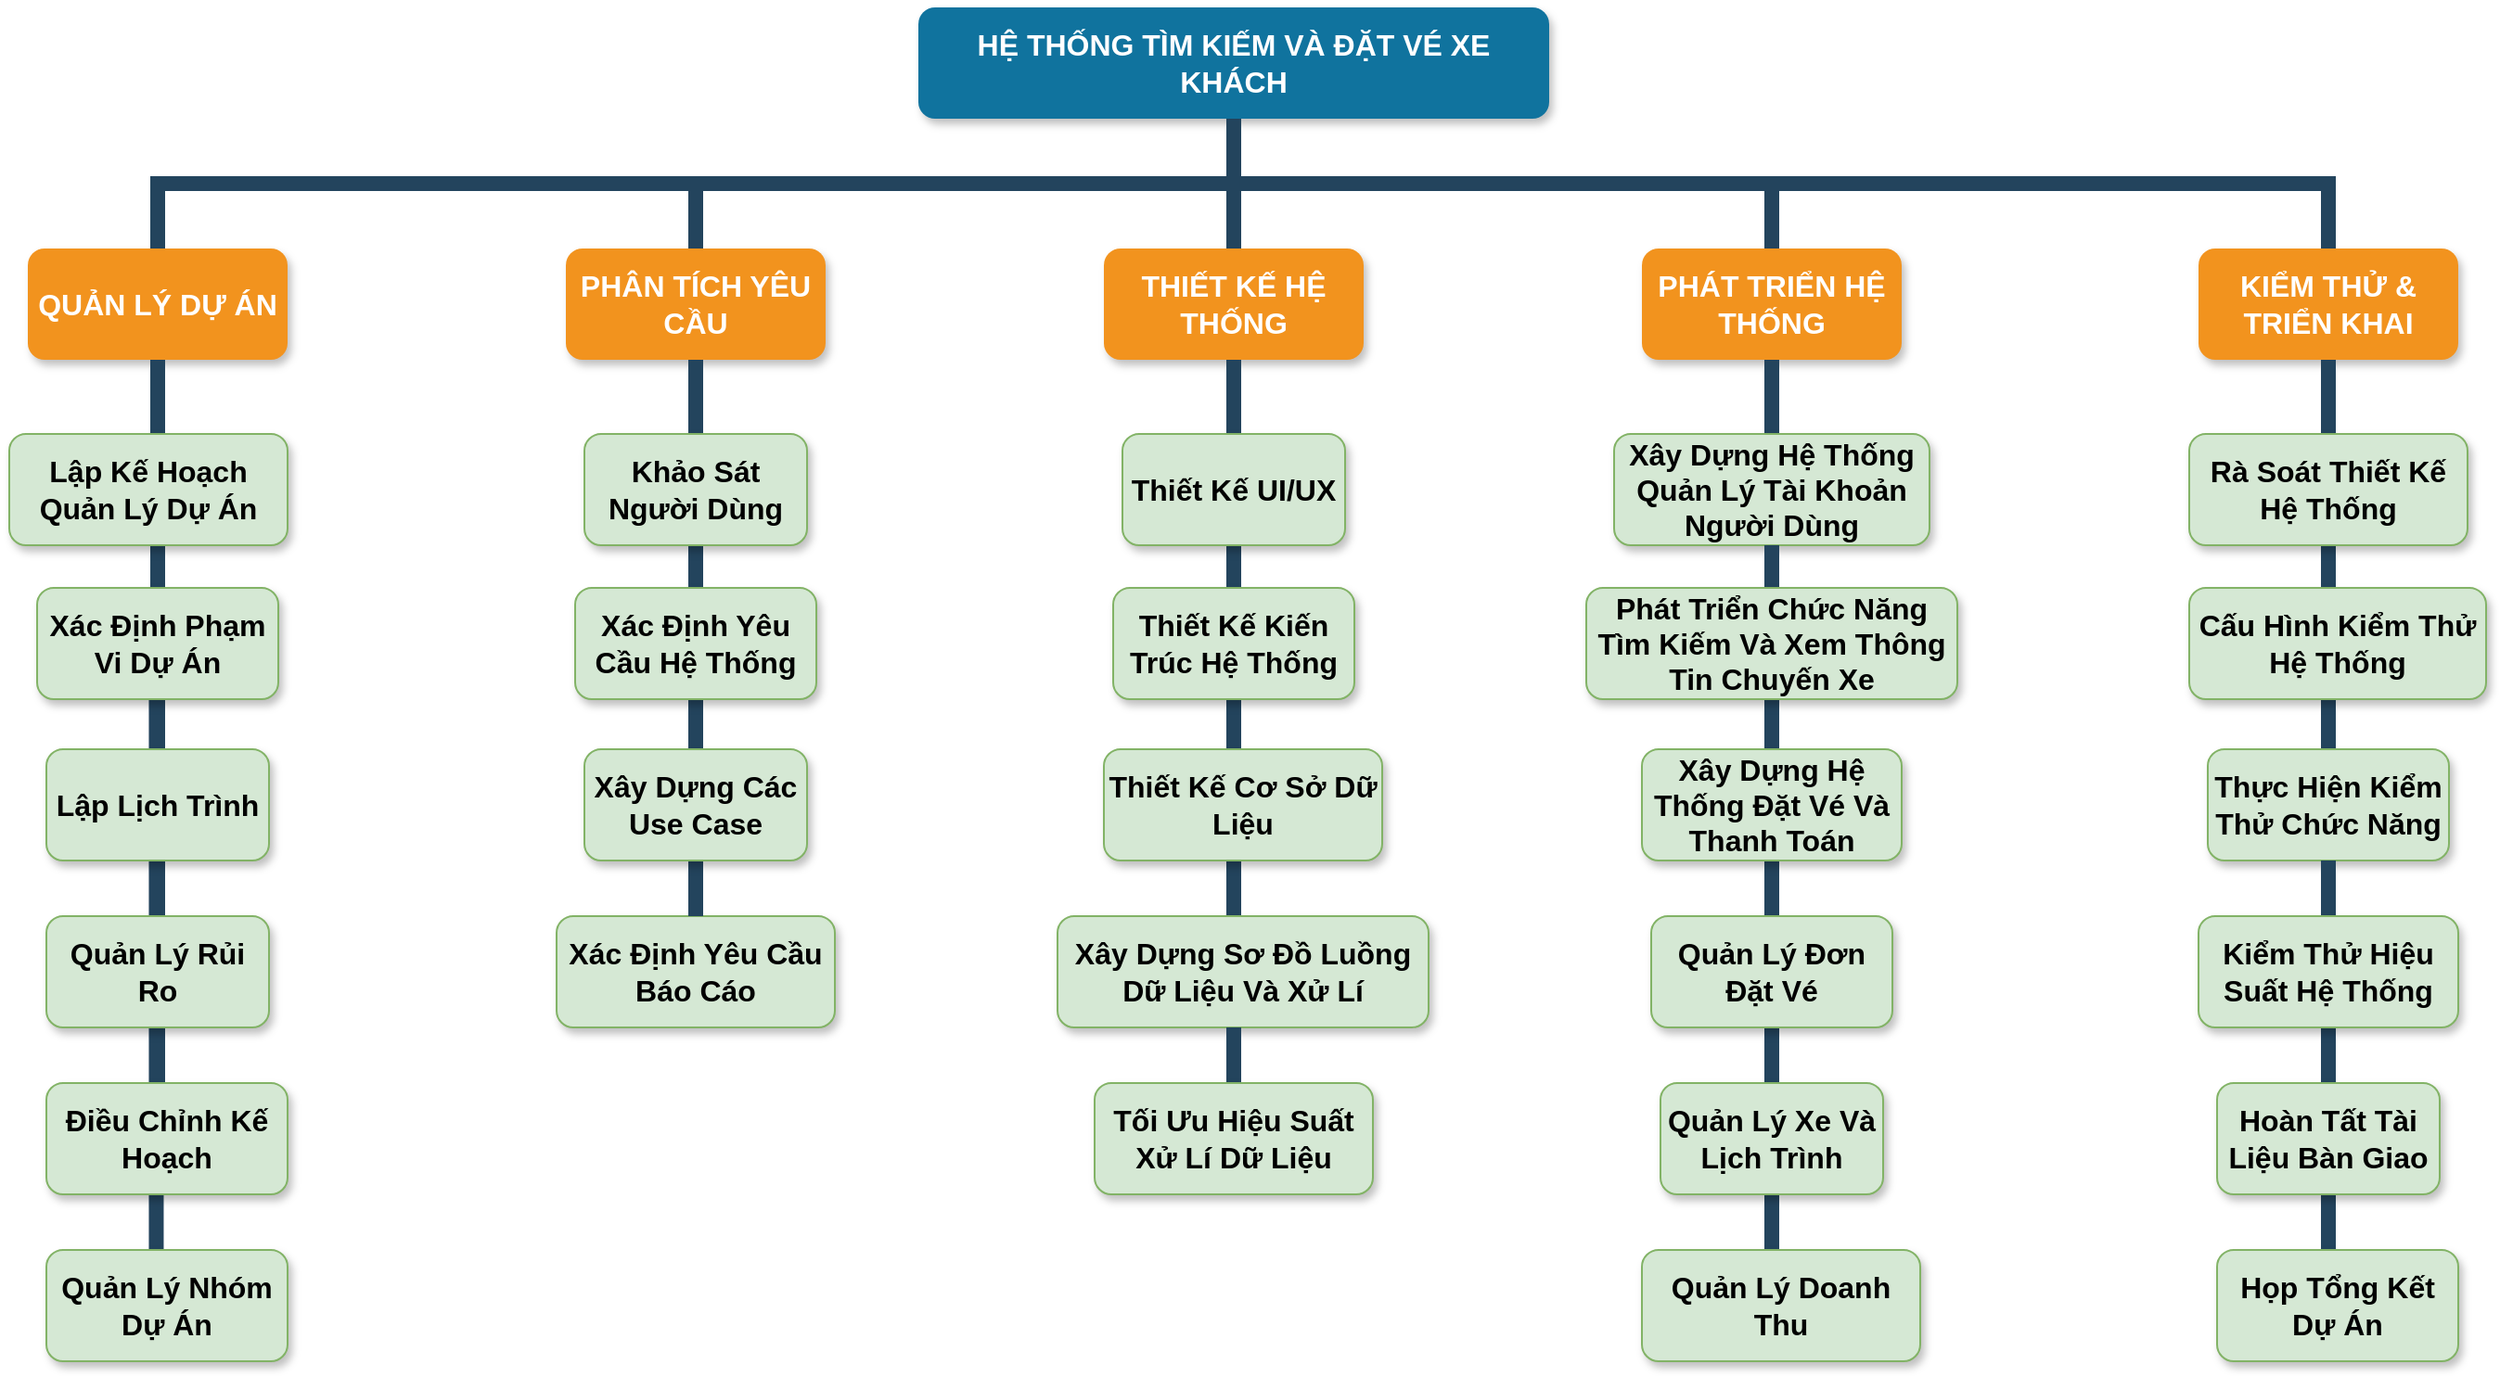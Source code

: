 <mxfile version="26.1.0">
  <diagram name="Page-1" id="64c3da0e-402f-94eb-ee01-a36477274f13">
    <mxGraphModel dx="1615" dy="857" grid="1" gridSize="10" guides="1" tooltips="1" connect="1" arrows="1" fold="1" page="1" pageScale="1" pageWidth="1169" pageHeight="826" background="none" math="0" shadow="0">
      <root>
        <mxCell id="0" />
        <mxCell id="1" parent="0" />
        <mxCell id="sYwMIt4QZfdmsy1AFqIN-311" value="" style="edgeStyle=elbowEdgeStyle;elbow=horizontal;rounded=0;fontColor=#000000;endArrow=none;endFill=0;strokeWidth=8;strokeColor=#23445D;fontSize=16;fontStyle=1;fontFamily=Helvetica;" edge="1" parent="1">
          <mxGeometry width="100" height="100" relative="1" as="geometry">
            <mxPoint x="389.23" y="413" as="sourcePoint" />
            <mxPoint x="389.73" y="730" as="targetPoint" />
            <Array as="points">
              <mxPoint x="389.23" y="583" />
            </Array>
          </mxGeometry>
        </mxCell>
        <mxCell id="2" value="HỆ THỐNG TÌM KIẾM VÀ ĐẶT VÉ XE KHÁCH" style="whiteSpace=wrap;rounded=1;shadow=1;fillColor=#10739E;strokeColor=none;fontColor=#FFFFFF;fontStyle=1;fontSize=16;fontFamily=Helvetica;" parent="1" vertex="1">
          <mxGeometry x="800" y="40" width="340" height="60" as="geometry" />
        </mxCell>
        <mxCell id="3" value="QUẢN LÝ DỰ ÁN" style="whiteSpace=wrap;rounded=1;fillColor=#F2931E;strokeColor=none;shadow=1;fontColor=#FFFFFF;fontStyle=1;fontSize=16;fontFamily=Helvetica;" parent="1" vertex="1">
          <mxGeometry x="320" y="170.0" width="140" height="60" as="geometry" />
        </mxCell>
        <mxCell id="4" value="PHÂN TÍCH YÊU CẦU" style="whiteSpace=wrap;rounded=1;fillColor=#F2931E;strokeColor=none;shadow=1;fontColor=#FFFFFF;fontStyle=1;fontSize=16;fontFamily=Helvetica;" parent="1" vertex="1">
          <mxGeometry x="610" y="170.0" width="140" height="60" as="geometry" />
        </mxCell>
        <mxCell id="6" value="THIẾT KẾ HỆ THỐNG" style="whiteSpace=wrap;rounded=1;fillColor=#F2931E;strokeColor=none;shadow=1;fontColor=#FFFFFF;fontStyle=1;fontSize=16;fontFamily=Helvetica;" parent="1" vertex="1">
          <mxGeometry x="900" y="170.0" width="140" height="60" as="geometry" />
        </mxCell>
        <mxCell id="7" value="PHÁT TRIỂN HỆ THỐNG" style="whiteSpace=wrap;rounded=1;fillColor=#F2931E;strokeColor=none;shadow=1;fontColor=#FFFFFF;fontStyle=1;fontSize=16;fontFamily=Helvetica;" parent="1" vertex="1">
          <mxGeometry x="1190" y="170.0" width="140" height="60" as="geometry" />
        </mxCell>
        <mxCell id="8" value="KIỂM THỬ &amp; TRIỂN KHAI" style="whiteSpace=wrap;rounded=1;fillColor=#F2931E;strokeColor=none;shadow=1;fontColor=#FFFFFF;fontStyle=1;fontSize=16;fontFamily=Helvetica;" parent="1" vertex="1">
          <mxGeometry x="1490" y="170.0" width="140" height="60" as="geometry" />
        </mxCell>
        <mxCell id="103" value="" style="edgeStyle=elbowEdgeStyle;elbow=vertical;rounded=0;fontColor=#000000;endArrow=none;endFill=0;strokeWidth=8;strokeColor=#23445D;fontSize=16;fontStyle=1;fontFamily=Helvetica;" parent="1" source="3" edge="1">
          <mxGeometry width="100" height="100" relative="1" as="geometry">
            <mxPoint x="180" y="290" as="sourcePoint" />
            <mxPoint x="390" y="300" as="targetPoint" />
          </mxGeometry>
        </mxCell>
        <mxCell id="105" value="" style="edgeStyle=elbowEdgeStyle;elbow=horizontal;rounded=0;fontColor=#000000;endArrow=none;endFill=0;strokeWidth=8;strokeColor=#23445D;exitX=0.5;exitY=1;exitDx=0;exitDy=0;fontSize=16;fontStyle=1;fontFamily=Helvetica;" parent="1" source="3" target="23" edge="1">
          <mxGeometry width="100" height="100" relative="1" as="geometry">
            <mxPoint x="410" y="300.0" as="sourcePoint" />
            <mxPoint x="450" y="350" as="targetPoint" />
            <Array as="points">
              <mxPoint x="390" y="350" />
            </Array>
          </mxGeometry>
        </mxCell>
        <mxCell id="106" value="" style="edgeStyle=elbowEdgeStyle;elbow=horizontal;rounded=0;fontColor=#000000;endArrow=none;endFill=0;strokeWidth=8;strokeColor=#23445D;exitX=0.5;exitY=1;exitDx=0;exitDy=0;fontSize=16;fontStyle=1;fontFamily=Helvetica;" parent="1" source="3" target="24" edge="1">
          <mxGeometry width="100" height="100" relative="1" as="geometry">
            <mxPoint x="410" y="300.0" as="sourcePoint" />
            <mxPoint x="420" y="410" as="targetPoint" />
            <Array as="points">
              <mxPoint x="390" y="370" />
            </Array>
          </mxGeometry>
        </mxCell>
        <mxCell id="107" value="" style="edgeStyle=elbowEdgeStyle;elbow=horizontal;rounded=0;fontColor=#000000;endArrow=none;endFill=0;strokeWidth=8;strokeColor=#23445D;exitX=0.5;exitY=1;exitDx=0;exitDy=0;fontSize=16;fontStyle=1;fontFamily=Helvetica;" parent="1" source="3" target="27" edge="1">
          <mxGeometry width="100" height="100" relative="1" as="geometry">
            <mxPoint x="410" y="300.0" as="sourcePoint" />
            <mxPoint x="420" y="410" as="targetPoint" />
            <Array as="points">
              <mxPoint x="390" y="510" />
            </Array>
          </mxGeometry>
        </mxCell>
        <mxCell id="109" value="" style="edgeStyle=elbowEdgeStyle;elbow=horizontal;rounded=0;fontColor=#000000;endArrow=none;endFill=0;strokeWidth=8;strokeColor=#23445D;exitX=0.5;exitY=1;exitDx=0;exitDy=0;fontSize=16;fontStyle=1;fontFamily=Helvetica;" parent="1" source="25" target="26" edge="1">
          <mxGeometry width="100" height="100" relative="1" as="geometry">
            <mxPoint x="410" y="300.0" as="sourcePoint" />
            <mxPoint x="440" y="430" as="targetPoint" />
            <Array as="points">
              <mxPoint x="390" y="380" />
            </Array>
          </mxGeometry>
        </mxCell>
        <mxCell id="110" value="" style="edgeStyle=elbowEdgeStyle;elbow=horizontal;rounded=0;fontColor=#000000;endArrow=none;endFill=0;strokeWidth=8;strokeColor=#23445D;fontSize=16;fontStyle=1;fontFamily=Helvetica;" parent="1" target="25" edge="1">
          <mxGeometry width="100" height="100" relative="1" as="geometry">
            <mxPoint x="390" y="230" as="sourcePoint" />
            <mxPoint x="450" y="440" as="targetPoint" />
            <Array as="points">
              <mxPoint x="390" y="400" />
            </Array>
          </mxGeometry>
        </mxCell>
        <mxCell id="229" value="" style="edgeStyle=elbowEdgeStyle;elbow=vertical;rounded=0;fontColor=#000000;endArrow=none;endFill=0;strokeWidth=8;strokeColor=#23445D;fontSize=16;fontStyle=1;fontFamily=Helvetica;" parent="1" source="2" target="3" edge="1">
          <mxGeometry width="100" height="100" relative="1" as="geometry">
            <mxPoint x="540" y="140" as="sourcePoint" />
            <mxPoint x="640" y="40" as="targetPoint" />
          </mxGeometry>
        </mxCell>
        <mxCell id="230" value="" style="edgeStyle=elbowEdgeStyle;elbow=vertical;rounded=0;fontColor=#000000;endArrow=none;endFill=0;strokeWidth=8;strokeColor=#23445D;fontSize=16;fontStyle=1;fontFamily=Helvetica;" parent="1" source="2" target="4" edge="1">
          <mxGeometry width="100" height="100" relative="1" as="geometry">
            <mxPoint x="550" y="150" as="sourcePoint" />
            <mxPoint x="650" y="50" as="targetPoint" />
          </mxGeometry>
        </mxCell>
        <mxCell id="231" value="" style="edgeStyle=elbowEdgeStyle;elbow=vertical;rounded=0;fontColor=#000000;endArrow=none;endFill=0;strokeWidth=8;strokeColor=#23445D;fontSize=16;fontStyle=1;fontFamily=Helvetica;" parent="1" source="2" target="6" edge="1">
          <mxGeometry width="100" height="100" relative="1" as="geometry">
            <mxPoint x="560" y="160" as="sourcePoint" />
            <mxPoint x="660" y="60" as="targetPoint" />
          </mxGeometry>
        </mxCell>
        <mxCell id="232" value="" style="edgeStyle=elbowEdgeStyle;elbow=vertical;rounded=0;fontColor=#000000;endArrow=none;endFill=0;strokeWidth=8;strokeColor=#23445D;fontSize=16;fontStyle=1;fontFamily=Helvetica;" parent="1" source="2" target="7" edge="1">
          <mxGeometry width="100" height="100" relative="1" as="geometry">
            <mxPoint x="570" y="170" as="sourcePoint" />
            <mxPoint x="670" y="70" as="targetPoint" />
          </mxGeometry>
        </mxCell>
        <mxCell id="233" value="" style="edgeStyle=elbowEdgeStyle;elbow=vertical;rounded=0;fontColor=#000000;endArrow=none;endFill=0;strokeWidth=8;strokeColor=#23445D;fontSize=16;fontStyle=1;fontFamily=Helvetica;" parent="1" source="2" target="8" edge="1">
          <mxGeometry width="100" height="100" relative="1" as="geometry">
            <mxPoint x="580" y="180" as="sourcePoint" />
            <mxPoint x="680" y="80" as="targetPoint" />
          </mxGeometry>
        </mxCell>
        <mxCell id="sYwMIt4QZfdmsy1AFqIN-235" style="edgeStyle=orthogonalEdgeStyle;rounded=0;orthogonalLoop=1;jettySize=auto;html=1;exitX=0.5;exitY=1;exitDx=0;exitDy=0;fontSize=16;fontStyle=1;fontFamily=Helvetica;" edge="1" parent="1" source="2" target="2">
          <mxGeometry relative="1" as="geometry" />
        </mxCell>
        <mxCell id="sYwMIt4QZfdmsy1AFqIN-244" value="Xác Định Yêu Cầu Báo Cáo" style="whiteSpace=wrap;rounded=1;fillColor=#d5e8d4;strokeColor=#82b366;shadow=1;fontStyle=1;fontSize=16;fontFamily=Helvetica;" vertex="1" parent="1">
          <mxGeometry x="605" y="530" width="150" height="60" as="geometry" />
        </mxCell>
        <mxCell id="sYwMIt4QZfdmsy1AFqIN-246" value="" style="edgeStyle=elbowEdgeStyle;elbow=vertical;rounded=0;fontColor=#000000;endArrow=none;endFill=0;strokeWidth=8;strokeColor=#23445D;fontSize=16;fontStyle=1;fontFamily=Helvetica;" edge="1" parent="1">
          <mxGeometry width="100" height="100" relative="1" as="geometry">
            <mxPoint x="680" y="230" as="sourcePoint" />
            <mxPoint x="680" y="300" as="targetPoint" />
          </mxGeometry>
        </mxCell>
        <mxCell id="sYwMIt4QZfdmsy1AFqIN-247" value="" style="edgeStyle=elbowEdgeStyle;elbow=horizontal;rounded=0;fontColor=#000000;endArrow=none;endFill=0;strokeWidth=8;strokeColor=#23445D;exitX=0.5;exitY=1;exitDx=0;exitDy=0;fontSize=16;fontStyle=1;fontFamily=Helvetica;" edge="1" parent="1" target="sYwMIt4QZfdmsy1AFqIN-241">
          <mxGeometry width="100" height="100" relative="1" as="geometry">
            <mxPoint x="680" y="230" as="sourcePoint" />
            <mxPoint x="740" y="350" as="targetPoint" />
            <Array as="points">
              <mxPoint x="680" y="350" />
            </Array>
          </mxGeometry>
        </mxCell>
        <mxCell id="sYwMIt4QZfdmsy1AFqIN-248" value="" style="edgeStyle=elbowEdgeStyle;elbow=horizontal;rounded=0;fontColor=#000000;endArrow=none;endFill=0;strokeWidth=8;strokeColor=#23445D;exitX=0.5;exitY=1;exitDx=0;exitDy=0;fontSize=16;fontStyle=1;fontFamily=Helvetica;" edge="1" parent="1" target="sYwMIt4QZfdmsy1AFqIN-242">
          <mxGeometry width="100" height="100" relative="1" as="geometry">
            <mxPoint x="680" y="230" as="sourcePoint" />
            <mxPoint x="710" y="410" as="targetPoint" />
            <Array as="points">
              <mxPoint x="680" y="370" />
            </Array>
          </mxGeometry>
        </mxCell>
        <mxCell id="sYwMIt4QZfdmsy1AFqIN-250" value="" style="edgeStyle=elbowEdgeStyle;elbow=horizontal;rounded=0;fontColor=#000000;endArrow=none;endFill=0;strokeWidth=8;strokeColor=#23445D;exitX=0.5;exitY=1;exitDx=0;exitDy=0;fontSize=16;fontStyle=1;fontFamily=Helvetica;" edge="1" parent="1" target="sYwMIt4QZfdmsy1AFqIN-244" source="sYwMIt4QZfdmsy1AFqIN-242">
          <mxGeometry width="100" height="100" relative="1" as="geometry">
            <mxPoint x="680" y="230" as="sourcePoint" />
            <mxPoint x="730" y="430" as="targetPoint" />
            <Array as="points">
              <mxPoint x="680" y="380" />
            </Array>
          </mxGeometry>
        </mxCell>
        <mxCell id="sYwMIt4QZfdmsy1AFqIN-257" value="" style="edgeStyle=elbowEdgeStyle;elbow=vertical;rounded=0;fontColor=#000000;endArrow=none;endFill=0;strokeWidth=8;strokeColor=#23445D;fontSize=16;fontStyle=1;fontFamily=Helvetica;" edge="1" parent="1">
          <mxGeometry width="100" height="100" relative="1" as="geometry">
            <mxPoint x="970" y="230" as="sourcePoint" />
            <mxPoint x="970" y="300" as="targetPoint" />
          </mxGeometry>
        </mxCell>
        <mxCell id="sYwMIt4QZfdmsy1AFqIN-258" value="" style="edgeStyle=elbowEdgeStyle;elbow=horizontal;rounded=0;fontColor=#000000;endArrow=none;endFill=0;strokeWidth=8;strokeColor=#23445D;exitX=0.5;exitY=1;exitDx=0;exitDy=0;fontSize=16;fontStyle=1;fontFamily=Helvetica;" edge="1" parent="1" target="sYwMIt4QZfdmsy1AFqIN-252">
          <mxGeometry width="100" height="100" relative="1" as="geometry">
            <mxPoint x="970" y="230" as="sourcePoint" />
            <mxPoint x="1030" y="350" as="targetPoint" />
            <Array as="points">
              <mxPoint x="970" y="350" />
            </Array>
          </mxGeometry>
        </mxCell>
        <mxCell id="sYwMIt4QZfdmsy1AFqIN-259" value="" style="edgeStyle=elbowEdgeStyle;elbow=horizontal;rounded=0;fontColor=#000000;endArrow=none;endFill=0;strokeWidth=8;strokeColor=#23445D;exitX=0.5;exitY=1;exitDx=0;exitDy=0;fontSize=16;fontStyle=1;fontFamily=Helvetica;" edge="1" parent="1" target="sYwMIt4QZfdmsy1AFqIN-253">
          <mxGeometry width="100" height="100" relative="1" as="geometry">
            <mxPoint x="970" y="230" as="sourcePoint" />
            <mxPoint x="1000" y="410" as="targetPoint" />
            <Array as="points">
              <mxPoint x="970" y="370" />
            </Array>
          </mxGeometry>
        </mxCell>
        <mxCell id="sYwMIt4QZfdmsy1AFqIN-262" value="" style="edgeStyle=elbowEdgeStyle;elbow=horizontal;rounded=0;fontColor=#000000;endArrow=none;endFill=0;strokeWidth=8;strokeColor=#23445D;fontSize=16;fontStyle=1;fontFamily=Helvetica;" edge="1" parent="1" target="sYwMIt4QZfdmsy1AFqIN-254" source="sYwMIt4QZfdmsy1AFqIN-252">
          <mxGeometry width="100" height="100" relative="1" as="geometry">
            <mxPoint x="970" y="230" as="sourcePoint" />
            <mxPoint x="1030" y="440" as="targetPoint" />
            <Array as="points">
              <mxPoint x="970" y="400" />
            </Array>
          </mxGeometry>
        </mxCell>
        <mxCell id="sYwMIt4QZfdmsy1AFqIN-268" value="" style="edgeStyle=elbowEdgeStyle;elbow=vertical;rounded=0;fontColor=#000000;endArrow=none;endFill=0;strokeWidth=8;strokeColor=#23445D;fontSize=16;fontStyle=1;fontFamily=Helvetica;" edge="1" parent="1">
          <mxGeometry width="100" height="100" relative="1" as="geometry">
            <mxPoint x="1260" y="230" as="sourcePoint" />
            <mxPoint x="1260" y="300" as="targetPoint" />
          </mxGeometry>
        </mxCell>
        <mxCell id="sYwMIt4QZfdmsy1AFqIN-269" value="" style="edgeStyle=elbowEdgeStyle;elbow=horizontal;rounded=0;fontColor=#000000;endArrow=none;endFill=0;strokeWidth=8;strokeColor=#23445D;exitX=0.5;exitY=1;exitDx=0;exitDy=0;fontSize=16;fontStyle=1;fontFamily=Helvetica;" edge="1" parent="1" target="sYwMIt4QZfdmsy1AFqIN-263">
          <mxGeometry width="100" height="100" relative="1" as="geometry">
            <mxPoint x="1260" y="230" as="sourcePoint" />
            <mxPoint x="1320" y="350" as="targetPoint" />
            <Array as="points">
              <mxPoint x="1260" y="350" />
            </Array>
          </mxGeometry>
        </mxCell>
        <mxCell id="sYwMIt4QZfdmsy1AFqIN-270" value="" style="edgeStyle=elbowEdgeStyle;elbow=horizontal;rounded=0;fontColor=#000000;endArrow=none;endFill=0;strokeWidth=8;strokeColor=#23445D;exitX=0.5;exitY=1;exitDx=0;exitDy=0;fontSize=16;fontStyle=1;fontFamily=Helvetica;" edge="1" parent="1" target="sYwMIt4QZfdmsy1AFqIN-264">
          <mxGeometry width="100" height="100" relative="1" as="geometry">
            <mxPoint x="1260" y="230" as="sourcePoint" />
            <mxPoint x="1290" y="410" as="targetPoint" />
            <Array as="points">
              <mxPoint x="1260" y="370" />
            </Array>
          </mxGeometry>
        </mxCell>
        <mxCell id="sYwMIt4QZfdmsy1AFqIN-271" value="" style="edgeStyle=elbowEdgeStyle;elbow=horizontal;rounded=0;fontColor=#000000;endArrow=none;endFill=0;strokeWidth=8;strokeColor=#23445D;exitX=0.5;exitY=1;exitDx=0;exitDy=0;fontSize=16;fontStyle=1;fontFamily=Helvetica;" edge="1" parent="1" target="sYwMIt4QZfdmsy1AFqIN-267">
          <mxGeometry width="100" height="100" relative="1" as="geometry">
            <mxPoint x="1260" y="230" as="sourcePoint" />
            <mxPoint x="1290" y="410" as="targetPoint" />
            <Array as="points">
              <mxPoint x="1260" y="510" />
            </Array>
          </mxGeometry>
        </mxCell>
        <mxCell id="sYwMIt4QZfdmsy1AFqIN-272" value="" style="edgeStyle=elbowEdgeStyle;elbow=horizontal;rounded=0;fontColor=#000000;endArrow=none;endFill=0;strokeWidth=8;strokeColor=#23445D;exitX=0.5;exitY=1;exitDx=0;exitDy=0;fontSize=16;fontStyle=1;fontFamily=Helvetica;" edge="1" parent="1" target="sYwMIt4QZfdmsy1AFqIN-266">
          <mxGeometry width="100" height="100" relative="1" as="geometry">
            <mxPoint x="1260" y="230" as="sourcePoint" />
            <mxPoint x="1310" y="430" as="targetPoint" />
            <Array as="points">
              <mxPoint x="1260" y="380" />
            </Array>
          </mxGeometry>
        </mxCell>
        <mxCell id="sYwMIt4QZfdmsy1AFqIN-273" value="" style="edgeStyle=elbowEdgeStyle;elbow=horizontal;rounded=0;fontColor=#000000;endArrow=none;endFill=0;strokeWidth=8;strokeColor=#23445D;fontSize=16;fontStyle=1;fontFamily=Helvetica;" edge="1" parent="1" target="sYwMIt4QZfdmsy1AFqIN-265">
          <mxGeometry width="100" height="100" relative="1" as="geometry">
            <mxPoint x="1260" y="230" as="sourcePoint" />
            <mxPoint x="1320" y="440" as="targetPoint" />
            <Array as="points">
              <mxPoint x="1260" y="400" />
            </Array>
          </mxGeometry>
        </mxCell>
        <mxCell id="sYwMIt4QZfdmsy1AFqIN-290" value="" style="edgeStyle=elbowEdgeStyle;elbow=vertical;rounded=0;fontColor=#000000;endArrow=none;endFill=0;strokeWidth=8;strokeColor=#23445D;fontSize=16;fontStyle=1;fontFamily=Helvetica;" edge="1" parent="1">
          <mxGeometry width="100" height="100" relative="1" as="geometry">
            <mxPoint x="1560" y="230" as="sourcePoint" />
            <mxPoint x="1560" y="300" as="targetPoint" />
          </mxGeometry>
        </mxCell>
        <mxCell id="sYwMIt4QZfdmsy1AFqIN-291" value="" style="edgeStyle=elbowEdgeStyle;elbow=horizontal;rounded=0;fontColor=#000000;endArrow=none;endFill=0;strokeWidth=8;strokeColor=#23445D;exitX=0.5;exitY=1;exitDx=0;exitDy=0;fontSize=16;fontStyle=1;fontFamily=Helvetica;" edge="1" parent="1" target="sYwMIt4QZfdmsy1AFqIN-285">
          <mxGeometry width="100" height="100" relative="1" as="geometry">
            <mxPoint x="1560" y="230" as="sourcePoint" />
            <mxPoint x="1620" y="350" as="targetPoint" />
            <Array as="points">
              <mxPoint x="1560" y="350" />
            </Array>
          </mxGeometry>
        </mxCell>
        <mxCell id="sYwMIt4QZfdmsy1AFqIN-292" value="" style="edgeStyle=elbowEdgeStyle;elbow=horizontal;rounded=0;fontColor=#000000;endArrow=none;endFill=0;strokeWidth=8;strokeColor=#23445D;exitX=0.5;exitY=1;exitDx=0;exitDy=0;fontSize=16;fontStyle=1;fontFamily=Helvetica;" edge="1" parent="1" target="sYwMIt4QZfdmsy1AFqIN-286">
          <mxGeometry width="100" height="100" relative="1" as="geometry">
            <mxPoint x="1560" y="230" as="sourcePoint" />
            <mxPoint x="1590" y="410" as="targetPoint" />
            <Array as="points">
              <mxPoint x="1560" y="370" />
            </Array>
          </mxGeometry>
        </mxCell>
        <mxCell id="sYwMIt4QZfdmsy1AFqIN-294" value="" style="edgeStyle=elbowEdgeStyle;elbow=horizontal;rounded=0;fontColor=#000000;endArrow=none;endFill=0;strokeWidth=8;strokeColor=#23445D;exitX=0.5;exitY=1;exitDx=0;exitDy=0;fontSize=16;fontStyle=1;fontFamily=Helvetica;" edge="1" parent="1" target="sYwMIt4QZfdmsy1AFqIN-288">
          <mxGeometry width="100" height="100" relative="1" as="geometry">
            <mxPoint x="1560" y="230" as="sourcePoint" />
            <mxPoint x="1610" y="430" as="targetPoint" />
            <Array as="points">
              <mxPoint x="1560" y="380" />
            </Array>
          </mxGeometry>
        </mxCell>
        <mxCell id="sYwMIt4QZfdmsy1AFqIN-295" value="" style="edgeStyle=elbowEdgeStyle;elbow=horizontal;rounded=0;fontColor=#000000;endArrow=none;endFill=0;strokeWidth=8;strokeColor=#23445D;fontSize=16;fontStyle=1;fontFamily=Helvetica;" edge="1" parent="1" target="sYwMIt4QZfdmsy1AFqIN-287">
          <mxGeometry width="100" height="100" relative="1" as="geometry">
            <mxPoint x="1560" y="230" as="sourcePoint" />
            <mxPoint x="1620" y="440" as="targetPoint" />
            <Array as="points">
              <mxPoint x="1560" y="400" />
            </Array>
          </mxGeometry>
        </mxCell>
        <mxCell id="sYwMIt4QZfdmsy1AFqIN-296" value="" style="edgeStyle=elbowEdgeStyle;elbow=horizontal;rounded=0;fontColor=#000000;endArrow=none;endFill=0;strokeWidth=8;strokeColor=#23445D;exitX=0.5;exitY=1;exitDx=0;exitDy=0;fontSize=16;fontStyle=1;fontFamily=Helvetica;" edge="1" parent="1" source="sYwMIt4QZfdmsy1AFqIN-267">
          <mxGeometry width="100" height="100" relative="1" as="geometry">
            <mxPoint x="1260" y="310" as="sourcePoint" />
            <mxPoint x="1290" y="750" as="targetPoint" />
            <Array as="points">
              <mxPoint x="1260" y="590" />
            </Array>
          </mxGeometry>
        </mxCell>
        <mxCell id="sYwMIt4QZfdmsy1AFqIN-305" value="" style="edgeStyle=elbowEdgeStyle;elbow=horizontal;rounded=0;fontColor=#000000;endArrow=none;endFill=0;strokeWidth=8;strokeColor=#23445D;exitX=0.5;exitY=1;exitDx=0;exitDy=0;fontSize=16;fontStyle=1;fontFamily=Helvetica;" edge="1" parent="1">
          <mxGeometry width="100" height="100" relative="1" as="geometry">
            <mxPoint x="1560" y="310" as="sourcePoint" />
            <mxPoint x="1590" y="670" as="targetPoint" />
            <Array as="points">
              <mxPoint x="1560" y="460" />
            </Array>
          </mxGeometry>
        </mxCell>
        <mxCell id="26" value="Quản Lý Rủi Ro" style="whiteSpace=wrap;rounded=1;fillColor=#d5e8d4;strokeColor=#82b366;shadow=1;fontStyle=1;fontSize=16;fontFamily=Helvetica;" parent="1" vertex="1">
          <mxGeometry x="330.0" y="530.0" width="120" height="60" as="geometry" />
        </mxCell>
        <mxCell id="27" value="Điều Chỉnh Kế Hoạch" style="whiteSpace=wrap;rounded=1;fillColor=#d5e8d4;strokeColor=#82b366;shadow=1;fontStyle=1;fontSize=16;fontFamily=Helvetica;" parent="1" vertex="1">
          <mxGeometry x="330" y="620" width="130" height="60" as="geometry" />
        </mxCell>
        <mxCell id="sYwMIt4QZfdmsy1AFqIN-297" value="Quản Lý Nhóm Dự Án" style="whiteSpace=wrap;rounded=1;fillColor=#d5e8d4;strokeColor=#82b366;shadow=1;fontStyle=1;fontSize=16;fontFamily=Helvetica;" vertex="1" parent="1">
          <mxGeometry x="330" y="710" width="130" height="60" as="geometry" />
        </mxCell>
        <mxCell id="sYwMIt4QZfdmsy1AFqIN-312" value="" style="edgeStyle=elbowEdgeStyle;elbow=horizontal;rounded=0;fontColor=#000000;endArrow=none;endFill=0;strokeWidth=8;strokeColor=#23445D;exitX=0.5;exitY=1;exitDx=0;exitDy=0;fontSize=16;fontStyle=1;fontFamily=Helvetica;" edge="1" parent="1" source="3" target="25">
          <mxGeometry width="100" height="100" relative="1" as="geometry">
            <mxPoint x="390" y="230" as="sourcePoint" />
            <mxPoint x="390" y="530" as="targetPoint" />
            <Array as="points" />
          </mxGeometry>
        </mxCell>
        <mxCell id="25" value="Lập Lịch Trình" style="whiteSpace=wrap;rounded=1;fillColor=#d5e8d4;strokeColor=#82b366;shadow=1;fontStyle=1;fontSize=16;fontFamily=Helvetica;" parent="1" vertex="1">
          <mxGeometry x="330.0" y="440.0" width="120" height="60" as="geometry" />
        </mxCell>
        <mxCell id="23" value="Lập Kế Hoạch Quản Lý Dự Án" style="whiteSpace=wrap;rounded=1;fillColor=#d5e8d4;strokeColor=#82b366;shadow=1;fontStyle=1;fontSize=16;fontFamily=Helvetica;" parent="1" vertex="1">
          <mxGeometry x="310" y="270" width="150" height="60" as="geometry" />
        </mxCell>
        <mxCell id="24" value="Xác Định Phạm Vi Dự Án" style="whiteSpace=wrap;rounded=1;fillColor=#d5e8d4;strokeColor=#82b366;shadow=1;fontStyle=1;fontSize=16;fontFamily=Helvetica;" parent="1" vertex="1">
          <mxGeometry x="325" y="353" width="130" height="60" as="geometry" />
        </mxCell>
        <mxCell id="sYwMIt4QZfdmsy1AFqIN-313" value="" style="edgeStyle=elbowEdgeStyle;elbow=horizontal;rounded=0;fontColor=#000000;endArrow=none;endFill=0;strokeWidth=8;strokeColor=#23445D;fontSize=16;fontStyle=1;fontFamily=Helvetica;" edge="1" parent="1" target="sYwMIt4QZfdmsy1AFqIN-242">
          <mxGeometry width="100" height="100" relative="1" as="geometry">
            <mxPoint x="680" y="230" as="sourcePoint" />
            <mxPoint x="710" y="510" as="targetPoint" />
            <Array as="points" />
          </mxGeometry>
        </mxCell>
        <mxCell id="sYwMIt4QZfdmsy1AFqIN-314" value="" style="edgeStyle=elbowEdgeStyle;elbow=horizontal;rounded=0;fontColor=#000000;endArrow=none;endFill=0;strokeWidth=8;strokeColor=#23445D;exitX=0.5;exitY=1;exitDx=0;exitDy=0;fontSize=16;fontStyle=1;fontFamily=Helvetica;" edge="1" parent="1" target="sYwMIt4QZfdmsy1AFqIN-242">
          <mxGeometry width="100" height="100" relative="1" as="geometry">
            <mxPoint x="680" y="230" as="sourcePoint" />
            <mxPoint x="710" y="590" as="targetPoint" />
            <Array as="points" />
          </mxGeometry>
        </mxCell>
        <mxCell id="sYwMIt4QZfdmsy1AFqIN-242" value="Xác Định Yêu Cầu Hệ Thống" style="whiteSpace=wrap;rounded=1;fillColor=#d5e8d4;strokeColor=#82b366;shadow=1;fontStyle=1;fontSize=16;fontFamily=Helvetica;" vertex="1" parent="1">
          <mxGeometry x="615" y="353" width="130" height="60" as="geometry" />
        </mxCell>
        <mxCell id="sYwMIt4QZfdmsy1AFqIN-241" value="Khảo Sát Người Dùng" style="whiteSpace=wrap;rounded=1;fillColor=#d5e8d4;strokeColor=#82b366;shadow=1;fontStyle=1;fontSize=16;fontFamily=Helvetica;" vertex="1" parent="1">
          <mxGeometry x="620" y="270.0" width="120" height="60" as="geometry" />
        </mxCell>
        <mxCell id="sYwMIt4QZfdmsy1AFqIN-243" value="Xây Dựng Các Use Case" style="whiteSpace=wrap;rounded=1;fillColor=#d5e8d4;strokeColor=#82b366;shadow=1;fontStyle=1;fontSize=16;fontFamily=Helvetica;" vertex="1" parent="1">
          <mxGeometry x="620" y="440.0" width="120" height="60" as="geometry" />
        </mxCell>
        <mxCell id="sYwMIt4QZfdmsy1AFqIN-315" value="" style="edgeStyle=elbowEdgeStyle;elbow=horizontal;rounded=0;fontColor=#000000;endArrow=none;endFill=0;strokeWidth=8;strokeColor=#23445D;fontSize=16;fontStyle=1;fontFamily=Helvetica;" edge="1" parent="1" target="sYwMIt4QZfdmsy1AFqIN-252">
          <mxGeometry width="100" height="100" relative="1" as="geometry">
            <mxPoint x="970" y="230" as="sourcePoint" />
            <mxPoint x="1000" y="510" as="targetPoint" />
            <Array as="points" />
          </mxGeometry>
        </mxCell>
        <mxCell id="sYwMIt4QZfdmsy1AFqIN-252" value="Thiết Kế UI/UX" style="whiteSpace=wrap;rounded=1;fillColor=#d5e8d4;strokeColor=#82b366;shadow=1;fontStyle=1;fontSize=16;fontFamily=Helvetica;" vertex="1" parent="1">
          <mxGeometry x="910" y="270.0" width="120" height="60" as="geometry" />
        </mxCell>
        <mxCell id="sYwMIt4QZfdmsy1AFqIN-316" value="" style="edgeStyle=elbowEdgeStyle;elbow=horizontal;rounded=0;fontColor=#000000;endArrow=none;endFill=0;strokeWidth=8;strokeColor=#23445D;fontSize=16;fontStyle=1;fontFamily=Helvetica;" edge="1" parent="1" target="sYwMIt4QZfdmsy1AFqIN-299">
          <mxGeometry width="100" height="100" relative="1" as="geometry">
            <mxPoint x="970" y="390" as="sourcePoint" />
            <mxPoint x="1000" y="670" as="targetPoint" />
            <Array as="points" />
          </mxGeometry>
        </mxCell>
        <mxCell id="sYwMIt4QZfdmsy1AFqIN-299" value="Xây Dựng Sơ Đồ Luồng Dữ Liệu Và Xử Lí" style="whiteSpace=wrap;rounded=1;fillColor=#d5e8d4;strokeColor=#82b366;shadow=1;fontStyle=1;fontSize=16;fontFamily=Helvetica;" vertex="1" parent="1">
          <mxGeometry x="875" y="530" width="200" height="60" as="geometry" />
        </mxCell>
        <mxCell id="sYwMIt4QZfdmsy1AFqIN-317" value="" style="edgeStyle=elbowEdgeStyle;elbow=horizontal;rounded=0;fontColor=#000000;endArrow=none;endFill=0;strokeWidth=8;strokeColor=#23445D;fontSize=16;fontStyle=1;fontFamily=Helvetica;" edge="1" parent="1" source="sYwMIt4QZfdmsy1AFqIN-299" target="sYwMIt4QZfdmsy1AFqIN-301">
          <mxGeometry width="100" height="100" relative="1" as="geometry">
            <mxPoint x="970" y="590" as="sourcePoint" />
            <mxPoint x="1000" y="670" as="targetPoint" />
            <Array as="points" />
          </mxGeometry>
        </mxCell>
        <mxCell id="sYwMIt4QZfdmsy1AFqIN-301" value="Tối Ưu Hiệu Suất Xử Lí Dữ Liệu" style="whiteSpace=wrap;rounded=1;fillColor=#d5e8d4;strokeColor=#82b366;shadow=1;fontStyle=1;fontSize=16;fontFamily=Helvetica;" vertex="1" parent="1">
          <mxGeometry x="895" y="620" width="150" height="60" as="geometry" />
        </mxCell>
        <mxCell id="sYwMIt4QZfdmsy1AFqIN-253" value="Thiết Kế Kiến Trúc Hệ Thống" style="whiteSpace=wrap;rounded=1;fillColor=#d5e8d4;strokeColor=#82b366;shadow=1;fontStyle=1;fontSize=16;fontFamily=Helvetica;" vertex="1" parent="1">
          <mxGeometry x="905" y="353" width="130" height="60" as="geometry" />
        </mxCell>
        <mxCell id="sYwMIt4QZfdmsy1AFqIN-254" value="Thiết Kế Cơ Sở Dữ Liệu" style="whiteSpace=wrap;rounded=1;fillColor=#d5e8d4;strokeColor=#82b366;shadow=1;fontStyle=1;fontSize=16;fontFamily=Helvetica;" vertex="1" parent="1">
          <mxGeometry x="900" y="440" width="150" height="60" as="geometry" />
        </mxCell>
        <mxCell id="sYwMIt4QZfdmsy1AFqIN-318" value="" style="edgeStyle=elbowEdgeStyle;elbow=horizontal;rounded=0;fontColor=#000000;endArrow=none;endFill=0;strokeWidth=8;strokeColor=#23445D;exitX=0.5;exitY=1;exitDx=0;exitDy=0;fontSize=16;fontStyle=1;fontFamily=Helvetica;" edge="1" parent="1" target="sYwMIt4QZfdmsy1AFqIN-263">
          <mxGeometry width="100" height="100" relative="1" as="geometry">
            <mxPoint x="1260" y="310" as="sourcePoint" />
            <mxPoint x="1290" y="750" as="targetPoint" />
            <Array as="points" />
          </mxGeometry>
        </mxCell>
        <mxCell id="sYwMIt4QZfdmsy1AFqIN-263" value="Xây Dựng Hệ Thống Quản Lý Tài Khoản Người Dùng" style="whiteSpace=wrap;rounded=1;fillColor=#d5e8d4;strokeColor=#82b366;shadow=1;fontStyle=1;fontSize=16;fontFamily=Helvetica;" vertex="1" parent="1">
          <mxGeometry x="1175" y="270" width="170" height="60" as="geometry" />
        </mxCell>
        <mxCell id="sYwMIt4QZfdmsy1AFqIN-319" value="" style="edgeStyle=elbowEdgeStyle;elbow=horizontal;rounded=0;fontColor=#000000;endArrow=none;endFill=0;strokeWidth=8;strokeColor=#23445D;exitX=0.5;exitY=1;exitDx=0;exitDy=0;fontSize=16;fontStyle=1;fontFamily=Helvetica;" edge="1" parent="1" source="sYwMIt4QZfdmsy1AFqIN-263" target="sYwMIt4QZfdmsy1AFqIN-267">
          <mxGeometry width="100" height="100" relative="1" as="geometry">
            <mxPoint x="1260" y="330" as="sourcePoint" />
            <mxPoint x="1290" y="750" as="targetPoint" />
            <Array as="points" />
          </mxGeometry>
        </mxCell>
        <mxCell id="sYwMIt4QZfdmsy1AFqIN-267" value="Quản Lý Xe Và Lịch Trình" style="whiteSpace=wrap;rounded=1;fillColor=#d5e8d4;strokeColor=#82b366;shadow=1;fontStyle=1;fontSize=16;fontFamily=Helvetica;" vertex="1" parent="1">
          <mxGeometry x="1200.0" y="620.0" width="120" height="60" as="geometry" />
        </mxCell>
        <mxCell id="sYwMIt4QZfdmsy1AFqIN-274" value="Quản Lý Doanh Thu" style="whiteSpace=wrap;rounded=1;fillColor=#d5e8d4;strokeColor=#82b366;shadow=1;fontStyle=1;fontSize=16;fontFamily=Helvetica;" vertex="1" parent="1">
          <mxGeometry x="1190" y="710" width="150" height="60" as="geometry" />
        </mxCell>
        <mxCell id="sYwMIt4QZfdmsy1AFqIN-266" value="Quản Lý Đơn Đặt Vé" style="whiteSpace=wrap;rounded=1;fillColor=#d5e8d4;strokeColor=#82b366;shadow=1;fontStyle=1;fontSize=16;fontFamily=Helvetica;" vertex="1" parent="1">
          <mxGeometry x="1195" y="530" width="130" height="60" as="geometry" />
        </mxCell>
        <mxCell id="sYwMIt4QZfdmsy1AFqIN-265" value="Xây Dựng Hệ Thống Đặt Vé Và Thanh Toán" style="whiteSpace=wrap;rounded=1;fillColor=#d5e8d4;strokeColor=#82b366;shadow=1;fontStyle=1;fontSize=16;fontFamily=Helvetica;" vertex="1" parent="1">
          <mxGeometry x="1190" y="440" width="140" height="60" as="geometry" />
        </mxCell>
        <mxCell id="sYwMIt4QZfdmsy1AFqIN-264" value="Phát Triển Chức Năng Tìm Kiếm Và Xem Thông Tin Chuyến Xe" style="whiteSpace=wrap;rounded=1;fillColor=#d5e8d4;strokeColor=#82b366;shadow=1;fontStyle=1;fontSize=16;fontFamily=Helvetica;" vertex="1" parent="1">
          <mxGeometry x="1160" y="353" width="200" height="60" as="geometry" />
        </mxCell>
        <mxCell id="sYwMIt4QZfdmsy1AFqIN-320" value="" style="edgeStyle=elbowEdgeStyle;elbow=horizontal;rounded=0;fontColor=#000000;endArrow=none;endFill=0;strokeWidth=8;strokeColor=#23445D;exitX=0.5;exitY=1;exitDx=0;exitDy=0;fontSize=16;fontStyle=1;fontFamily=Helvetica;" edge="1" parent="1" target="sYwMIt4QZfdmsy1AFqIN-287">
          <mxGeometry width="100" height="100" relative="1" as="geometry">
            <mxPoint x="1560" y="390" as="sourcePoint" />
            <mxPoint x="1590" y="750" as="targetPoint" />
            <Array as="points" />
          </mxGeometry>
        </mxCell>
        <mxCell id="sYwMIt4QZfdmsy1AFqIN-287" value="Thực Hiện Kiểm Thử Chức Năng" style="whiteSpace=wrap;rounded=1;fillColor=#d5e8d4;strokeColor=#82b366;shadow=1;fontStyle=1;fontSize=16;fontFamily=Helvetica;" vertex="1" parent="1">
          <mxGeometry x="1495" y="440" width="130" height="60" as="geometry" />
        </mxCell>
        <mxCell id="sYwMIt4QZfdmsy1AFqIN-321" value="" style="edgeStyle=elbowEdgeStyle;elbow=horizontal;rounded=0;fontColor=#000000;endArrow=none;endFill=0;strokeWidth=8;strokeColor=#23445D;exitX=0.5;exitY=1;exitDx=0;exitDy=0;fontSize=16;fontStyle=1;fontFamily=Helvetica;" edge="1" parent="1" source="sYwMIt4QZfdmsy1AFqIN-287" target="sYwMIt4QZfdmsy1AFqIN-303">
          <mxGeometry width="100" height="100" relative="1" as="geometry">
            <mxPoint x="1560" y="500" as="sourcePoint" />
            <mxPoint x="1590" y="750" as="targetPoint" />
            <Array as="points" />
          </mxGeometry>
        </mxCell>
        <mxCell id="sYwMIt4QZfdmsy1AFqIN-303" value="Họp Tổng Kết Dự Án" style="whiteSpace=wrap;rounded=1;fillColor=#d5e8d4;strokeColor=#82b366;shadow=1;fontStyle=1;fontSize=16;fontFamily=Helvetica;" vertex="1" parent="1">
          <mxGeometry x="1500" y="710" width="130" height="60" as="geometry" />
        </mxCell>
        <mxCell id="sYwMIt4QZfdmsy1AFqIN-304" value="Hoàn Tất Tài Liệu Bàn Giao" style="whiteSpace=wrap;rounded=1;fillColor=#d5e8d4;strokeColor=#82b366;shadow=1;fontStyle=1;fontSize=16;fontFamily=Helvetica;" vertex="1" parent="1">
          <mxGeometry x="1500.0" y="620.0" width="120" height="60" as="geometry" />
        </mxCell>
        <mxCell id="sYwMIt4QZfdmsy1AFqIN-288" value="Kiểm Thử Hiệu Suất Hệ Thống" style="whiteSpace=wrap;rounded=1;fillColor=#d5e8d4;strokeColor=#82b366;shadow=1;fontStyle=1;fontSize=16;fontFamily=Helvetica;" vertex="1" parent="1">
          <mxGeometry x="1490" y="530" width="140" height="60" as="geometry" />
        </mxCell>
        <mxCell id="sYwMIt4QZfdmsy1AFqIN-286" value="Cấu Hình Kiểm Thử Hệ Thống" style="whiteSpace=wrap;rounded=1;fillColor=#d5e8d4;strokeColor=#82b366;shadow=1;fontStyle=1;fontSize=16;fontFamily=Helvetica;" vertex="1" parent="1">
          <mxGeometry x="1485" y="353" width="160" height="60" as="geometry" />
        </mxCell>
        <mxCell id="sYwMIt4QZfdmsy1AFqIN-285" value="Rà Soát Thiết Kế Hệ Thống" style="whiteSpace=wrap;rounded=1;fillColor=#d5e8d4;strokeColor=#82b366;shadow=1;fontStyle=1;fontSize=16;fontFamily=Helvetica;" vertex="1" parent="1">
          <mxGeometry x="1485" y="270" width="150" height="60" as="geometry" />
        </mxCell>
      </root>
    </mxGraphModel>
  </diagram>
</mxfile>

